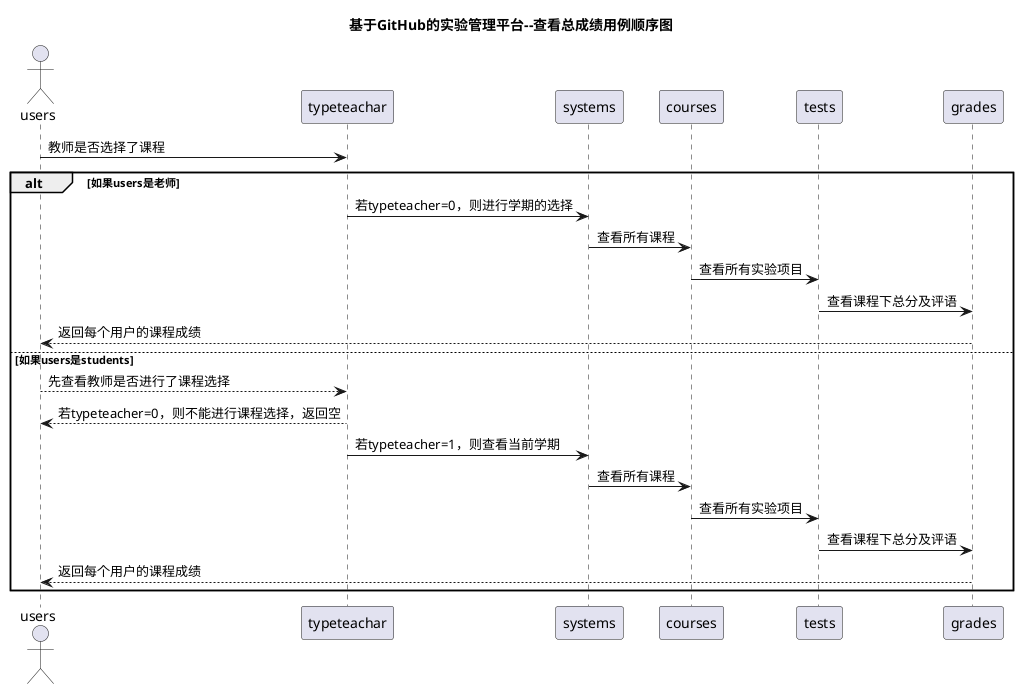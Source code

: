 @startuml
title 基于GitHub的实验管理平台--查看总成绩用例顺序图
actor users
users -> typeteachar: 教师是否选择了课程
alt 如果users是老师
	typeteachar -> systems: 若typeteacher=0，则进行学期的选择
    systems -> courses: 查看所有课程
    courses -> tests: 查看所有实验项目
    tests -> grades: 查看课程下总分及评语
	grades --> users: 返回每个用户的课程成绩
else 如果users是students
    users -->typeteachar: 先查看教师是否进行了课程选择
    typeteachar -->users: 若typeteacher=0，则不能进行课程选择，返回空
    typeteachar -> systems: 若typeteacher=1，则查看当前学期
    systems -> courses: 查看所有课程
    courses -> tests: 查看所有实验项目
    tests -> grades: 查看课程下总分及评语
	grades --> users: 返回每个用户的课程成绩
end

@enduml